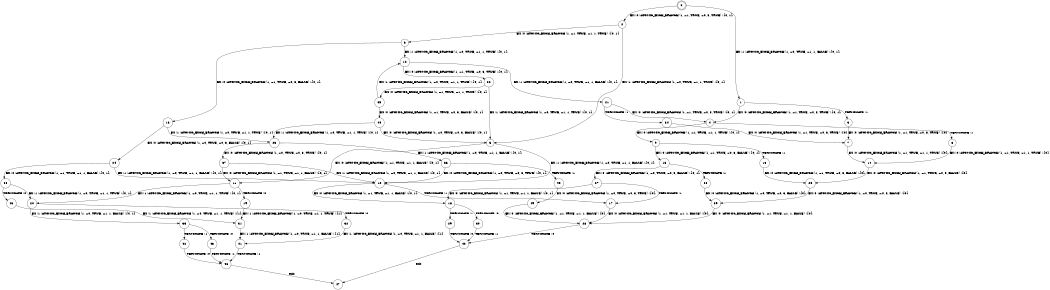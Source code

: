 digraph BCG {
size = "7, 10.5";
center = TRUE;
node [shape = circle];
0 [peripheries = 2];
0 -> 1 [label = "EX !1 !ATOMIC_EXCH_BRANCH (1, +0, TRUE, +1, 1, FALSE) !{0, 1}"];
0 -> 2 [label = "EX !0 !ATOMIC_EXCH_BRANCH (1, +1, TRUE, +0, 3, TRUE) !{0, 1}"];
1 -> 3 [label = "TERMINATE !1"];
1 -> 4 [label = "EX !0 !ATOMIC_EXCH_BRANCH (1, +1, TRUE, +0, 3, TRUE) !{0, 1}"];
2 -> 5 [label = "EX !1 !ATOMIC_EXCH_BRANCH (1, +0, TRUE, +1, 1, TRUE) !{0, 1}"];
2 -> 6 [label = "EX !0 !ATOMIC_EXCH_BRANCH (1, +1, TRUE, +1, 1, TRUE) !{0, 1}"];
3 -> 7 [label = "EX !0 !ATOMIC_EXCH_BRANCH (1, +1, TRUE, +0, 3, TRUE) !{0}"];
4 -> 8 [label = "TERMINATE !1"];
4 -> 9 [label = "EX !0 !ATOMIC_EXCH_BRANCH (1, +1, TRUE, +1, 1, TRUE) !{0, 1}"];
5 -> 10 [label = "EX !1 !ATOMIC_EXCH_BRANCH (1, +0, TRUE, +1, 1, FALSE) !{0, 1}"];
5 -> 11 [label = "EX !0 !ATOMIC_EXCH_BRANCH (1, +1, TRUE, +1, 1, FALSE) !{0, 1}"];
6 -> 12 [label = "EX !1 !ATOMIC_EXCH_BRANCH (1, +0, TRUE, +1, 1, TRUE) !{0, 1}"];
6 -> 13 [label = "EX !0 !ATOMIC_EXCH_BRANCH (1, +1, TRUE, +0, 3, FALSE) !{0, 1}"];
7 -> 14 [label = "EX !0 !ATOMIC_EXCH_BRANCH (1, +1, TRUE, +1, 1, TRUE) !{0}"];
8 -> 14 [label = "EX !0 !ATOMIC_EXCH_BRANCH (1, +1, TRUE, +1, 1, TRUE) !{0}"];
9 -> 15 [label = "TERMINATE !1"];
9 -> 16 [label = "EX !0 !ATOMIC_EXCH_BRANCH (1, +1, TRUE, +0, 3, FALSE) !{0, 1}"];
10 -> 17 [label = "TERMINATE !1"];
10 -> 18 [label = "EX !0 !ATOMIC_EXCH_BRANCH (1, +1, TRUE, +1, 1, FALSE) !{0, 1}"];
11 -> 19 [label = "TERMINATE !0"];
11 -> 20 [label = "EX !1 !ATOMIC_EXCH_BRANCH (1, +0, TRUE, +1, 1, TRUE) !{0, 1}"];
12 -> 21 [label = "EX !1 !ATOMIC_EXCH_BRANCH (1, +0, TRUE, +1, 1, FALSE) !{0, 1}"];
12 -> 22 [label = "EX !0 !ATOMIC_EXCH_BRANCH (1, +1, TRUE, +0, 3, TRUE) !{0, 1}"];
13 -> 23 [label = "EX !1 !ATOMIC_EXCH_BRANCH (1, +0, TRUE, +1, 1, TRUE) !{0, 1}"];
13 -> 24 [label = "EX !0 !ATOMIC_EXCH_BRANCH (1, +0, TRUE, +0, 3, FALSE) !{0, 1}"];
14 -> 25 [label = "EX !0 !ATOMIC_EXCH_BRANCH (1, +1, TRUE, +0, 3, FALSE) !{0}"];
15 -> 25 [label = "EX !0 !ATOMIC_EXCH_BRANCH (1, +1, TRUE, +0, 3, FALSE) !{0}"];
16 -> 26 [label = "TERMINATE !1"];
16 -> 27 [label = "EX !0 !ATOMIC_EXCH_BRANCH (1, +0, TRUE, +0, 3, FALSE) !{0, 1}"];
17 -> 28 [label = "EX !0 !ATOMIC_EXCH_BRANCH (1, +1, TRUE, +1, 1, FALSE) !{0}"];
18 -> 29 [label = "TERMINATE !1"];
18 -> 30 [label = "TERMINATE !0"];
19 -> 31 [label = "EX !1 !ATOMIC_EXCH_BRANCH (1, +0, TRUE, +1, 1, TRUE) !{1}"];
20 -> 32 [label = "TERMINATE !0"];
20 -> 33 [label = "EX !1 !ATOMIC_EXCH_BRANCH (1, +0, TRUE, +1, 1, FALSE) !{0, 1}"];
21 -> 34 [label = "TERMINATE !1"];
21 -> 4 [label = "EX !0 !ATOMIC_EXCH_BRANCH (1, +1, TRUE, +0, 3, TRUE) !{0, 1}"];
22 -> 5 [label = "EX !1 !ATOMIC_EXCH_BRANCH (1, +0, TRUE, +1, 1, TRUE) !{0, 1}"];
22 -> 35 [label = "EX !0 !ATOMIC_EXCH_BRANCH (1, +1, TRUE, +1, 1, TRUE) !{0, 1}"];
23 -> 36 [label = "EX !1 !ATOMIC_EXCH_BRANCH (1, +0, TRUE, +1, 1, FALSE) !{0, 1}"];
23 -> 37 [label = "EX !0 !ATOMIC_EXCH_BRANCH (1, +0, TRUE, +0, 3, TRUE) !{0, 1}"];
24 -> 10 [label = "EX !1 !ATOMIC_EXCH_BRANCH (1, +0, TRUE, +1, 1, FALSE) !{0, 1}"];
24 -> 38 [label = "EX !0 !ATOMIC_EXCH_BRANCH (1, +1, TRUE, +1, 1, FALSE) !{0, 1}"];
25 -> 39 [label = "EX !0 !ATOMIC_EXCH_BRANCH (1, +0, TRUE, +0, 3, FALSE) !{0}"];
26 -> 39 [label = "EX !0 !ATOMIC_EXCH_BRANCH (1, +0, TRUE, +0, 3, FALSE) !{0}"];
27 -> 17 [label = "TERMINATE !1"];
27 -> 18 [label = "EX !0 !ATOMIC_EXCH_BRANCH (1, +1, TRUE, +1, 1, FALSE) !{0, 1}"];
28 -> 40 [label = "TERMINATE !0"];
29 -> 40 [label = "TERMINATE !0"];
30 -> 40 [label = "TERMINATE !1"];
31 -> 41 [label = "EX !1 !ATOMIC_EXCH_BRANCH (1, +0, TRUE, +1, 1, FALSE) !{1}"];
32 -> 41 [label = "EX !1 !ATOMIC_EXCH_BRANCH (1, +0, TRUE, +1, 1, FALSE) !{1}"];
33 -> 42 [label = "TERMINATE !1"];
33 -> 43 [label = "TERMINATE !0"];
34 -> 7 [label = "EX !0 !ATOMIC_EXCH_BRANCH (1, +1, TRUE, +0, 3, TRUE) !{0}"];
35 -> 12 [label = "EX !1 !ATOMIC_EXCH_BRANCH (1, +0, TRUE, +1, 1, TRUE) !{0, 1}"];
35 -> 44 [label = "EX !0 !ATOMIC_EXCH_BRANCH (1, +1, TRUE, +0, 3, FALSE) !{0, 1}"];
36 -> 45 [label = "TERMINATE !1"];
36 -> 10 [label = "EX !0 !ATOMIC_EXCH_BRANCH (1, +0, TRUE, +0, 3, TRUE) !{0, 1}"];
37 -> 10 [label = "EX !1 !ATOMIC_EXCH_BRANCH (1, +0, TRUE, +1, 1, FALSE) !{0, 1}"];
37 -> 11 [label = "EX !0 !ATOMIC_EXCH_BRANCH (1, +1, TRUE, +1, 1, FALSE) !{0, 1}"];
38 -> 46 [label = "TERMINATE !0"];
38 -> 20 [label = "EX !1 !ATOMIC_EXCH_BRANCH (1, +0, TRUE, +1, 1, TRUE) !{0, 1}"];
39 -> 28 [label = "EX !0 !ATOMIC_EXCH_BRANCH (1, +1, TRUE, +1, 1, FALSE) !{0}"];
40 -> 47 [label = "exit"];
41 -> 48 [label = "TERMINATE !1"];
42 -> 48 [label = "TERMINATE !0"];
43 -> 48 [label = "TERMINATE !1"];
44 -> 23 [label = "EX !1 !ATOMIC_EXCH_BRANCH (1, +0, TRUE, +1, 1, TRUE) !{0, 1}"];
44 -> 5 [label = "EX !0 !ATOMIC_EXCH_BRANCH (1, +0, TRUE, +0, 3, FALSE) !{0, 1}"];
45 -> 49 [label = "EX !0 !ATOMIC_EXCH_BRANCH (1, +0, TRUE, +0, 3, TRUE) !{0}"];
46 -> 31 [label = "EX !1 !ATOMIC_EXCH_BRANCH (1, +0, TRUE, +1, 1, TRUE) !{1}"];
48 -> 47 [label = "exit"];
49 -> 28 [label = "EX !0 !ATOMIC_EXCH_BRANCH (1, +1, TRUE, +1, 1, FALSE) !{0}"];
}
